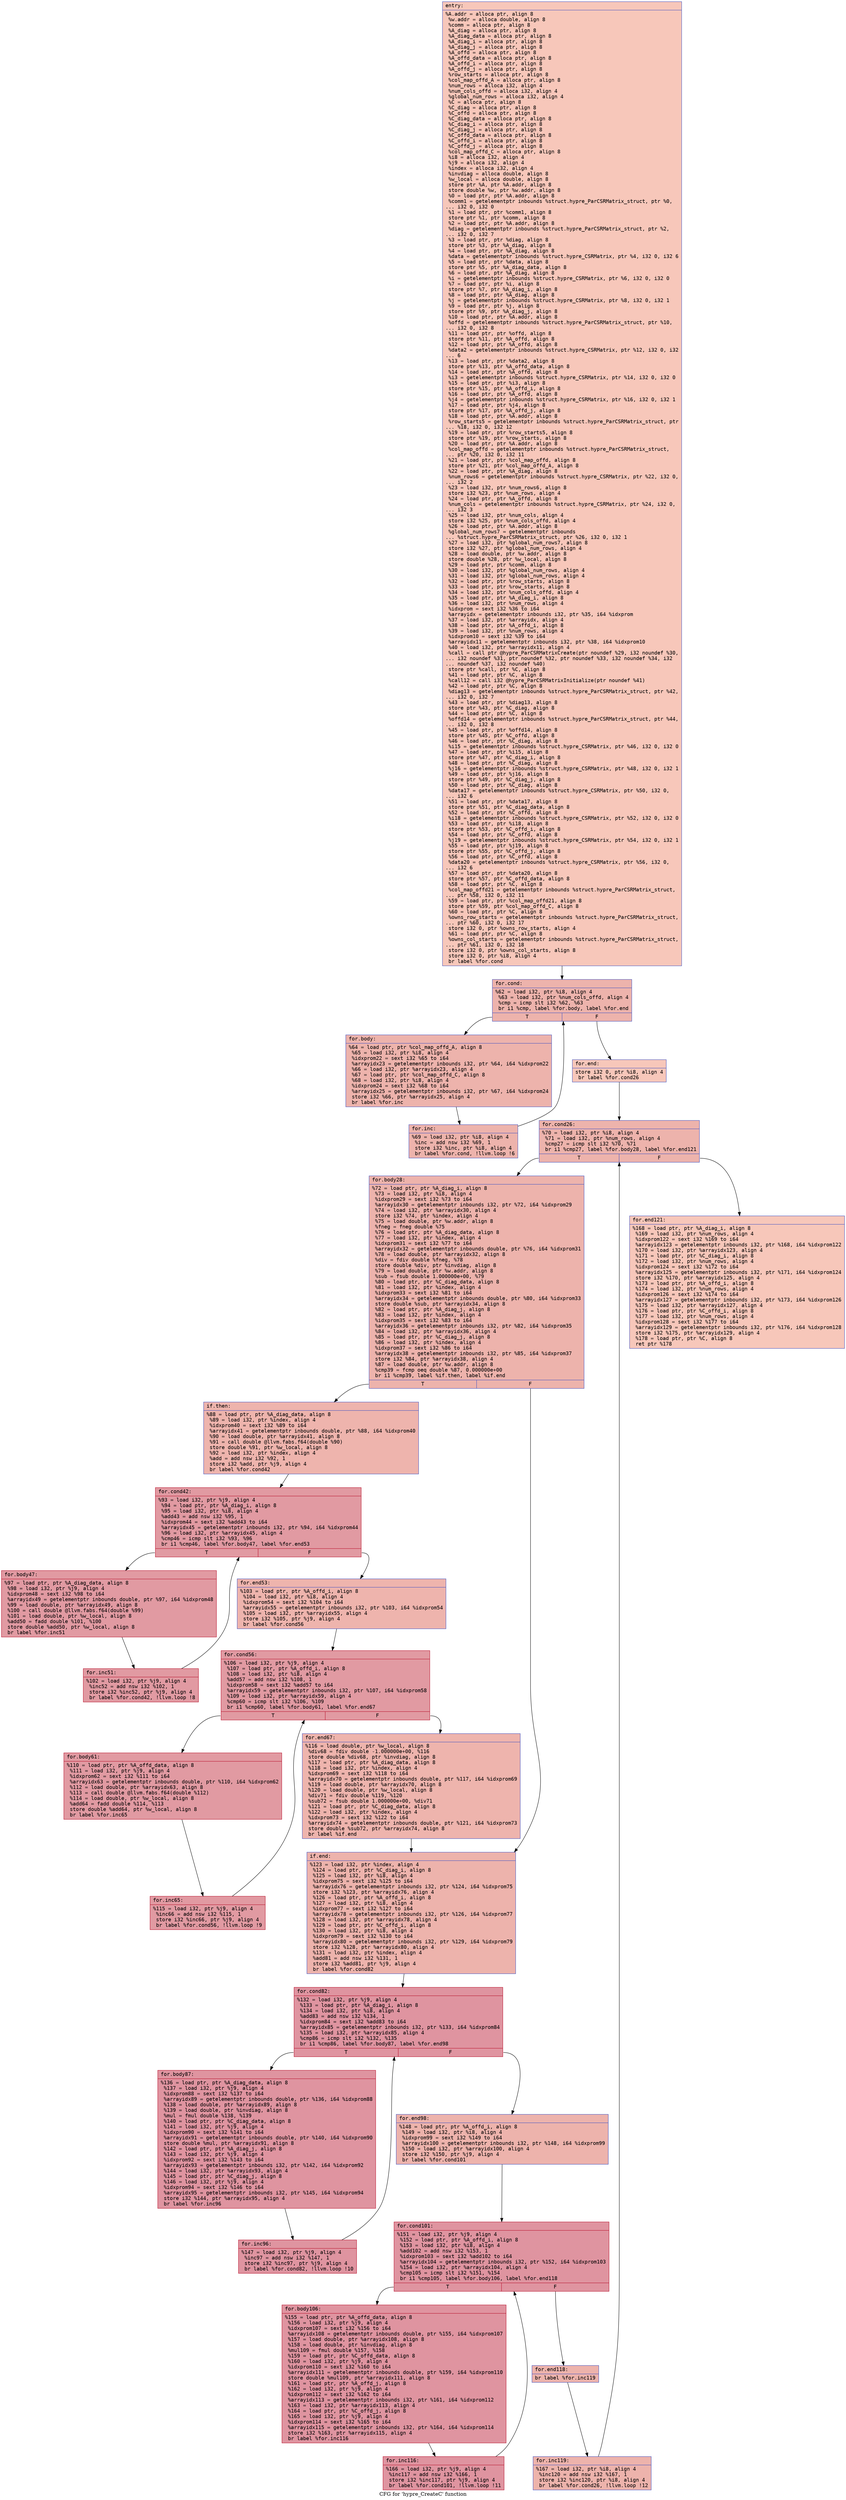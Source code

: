 digraph "CFG for 'hypre_CreateC' function" {
	label="CFG for 'hypre_CreateC' function";

	Node0x558f7a6d5780 [shape=record,color="#3d50c3ff", style=filled, fillcolor="#ec7f6370" fontname="Courier",label="{entry:\l|  %A.addr = alloca ptr, align 8\l  %w.addr = alloca double, align 8\l  %comm = alloca ptr, align 8\l  %A_diag = alloca ptr, align 8\l  %A_diag_data = alloca ptr, align 8\l  %A_diag_i = alloca ptr, align 8\l  %A_diag_j = alloca ptr, align 8\l  %A_offd = alloca ptr, align 8\l  %A_offd_data = alloca ptr, align 8\l  %A_offd_i = alloca ptr, align 8\l  %A_offd_j = alloca ptr, align 8\l  %row_starts = alloca ptr, align 8\l  %col_map_offd_A = alloca ptr, align 8\l  %num_rows = alloca i32, align 4\l  %num_cols_offd = alloca i32, align 4\l  %global_num_rows = alloca i32, align 4\l  %C = alloca ptr, align 8\l  %C_diag = alloca ptr, align 8\l  %C_offd = alloca ptr, align 8\l  %C_diag_data = alloca ptr, align 8\l  %C_diag_i = alloca ptr, align 8\l  %C_diag_j = alloca ptr, align 8\l  %C_offd_data = alloca ptr, align 8\l  %C_offd_i = alloca ptr, align 8\l  %C_offd_j = alloca ptr, align 8\l  %col_map_offd_C = alloca ptr, align 8\l  %i8 = alloca i32, align 4\l  %j9 = alloca i32, align 4\l  %index = alloca i32, align 4\l  %invdiag = alloca double, align 8\l  %w_local = alloca double, align 8\l  store ptr %A, ptr %A.addr, align 8\l  store double %w, ptr %w.addr, align 8\l  %0 = load ptr, ptr %A.addr, align 8\l  %comm1 = getelementptr inbounds %struct.hypre_ParCSRMatrix_struct, ptr %0,\l... i32 0, i32 0\l  %1 = load ptr, ptr %comm1, align 8\l  store ptr %1, ptr %comm, align 8\l  %2 = load ptr, ptr %A.addr, align 8\l  %diag = getelementptr inbounds %struct.hypre_ParCSRMatrix_struct, ptr %2,\l... i32 0, i32 7\l  %3 = load ptr, ptr %diag, align 8\l  store ptr %3, ptr %A_diag, align 8\l  %4 = load ptr, ptr %A_diag, align 8\l  %data = getelementptr inbounds %struct.hypre_CSRMatrix, ptr %4, i32 0, i32 6\l  %5 = load ptr, ptr %data, align 8\l  store ptr %5, ptr %A_diag_data, align 8\l  %6 = load ptr, ptr %A_diag, align 8\l  %i = getelementptr inbounds %struct.hypre_CSRMatrix, ptr %6, i32 0, i32 0\l  %7 = load ptr, ptr %i, align 8\l  store ptr %7, ptr %A_diag_i, align 8\l  %8 = load ptr, ptr %A_diag, align 8\l  %j = getelementptr inbounds %struct.hypre_CSRMatrix, ptr %8, i32 0, i32 1\l  %9 = load ptr, ptr %j, align 8\l  store ptr %9, ptr %A_diag_j, align 8\l  %10 = load ptr, ptr %A.addr, align 8\l  %offd = getelementptr inbounds %struct.hypre_ParCSRMatrix_struct, ptr %10,\l... i32 0, i32 8\l  %11 = load ptr, ptr %offd, align 8\l  store ptr %11, ptr %A_offd, align 8\l  %12 = load ptr, ptr %A_offd, align 8\l  %data2 = getelementptr inbounds %struct.hypre_CSRMatrix, ptr %12, i32 0, i32\l... 6\l  %13 = load ptr, ptr %data2, align 8\l  store ptr %13, ptr %A_offd_data, align 8\l  %14 = load ptr, ptr %A_offd, align 8\l  %i3 = getelementptr inbounds %struct.hypre_CSRMatrix, ptr %14, i32 0, i32 0\l  %15 = load ptr, ptr %i3, align 8\l  store ptr %15, ptr %A_offd_i, align 8\l  %16 = load ptr, ptr %A_offd, align 8\l  %j4 = getelementptr inbounds %struct.hypre_CSRMatrix, ptr %16, i32 0, i32 1\l  %17 = load ptr, ptr %j4, align 8\l  store ptr %17, ptr %A_offd_j, align 8\l  %18 = load ptr, ptr %A.addr, align 8\l  %row_starts5 = getelementptr inbounds %struct.hypre_ParCSRMatrix_struct, ptr\l... %18, i32 0, i32 12\l  %19 = load ptr, ptr %row_starts5, align 8\l  store ptr %19, ptr %row_starts, align 8\l  %20 = load ptr, ptr %A.addr, align 8\l  %col_map_offd = getelementptr inbounds %struct.hypre_ParCSRMatrix_struct,\l... ptr %20, i32 0, i32 11\l  %21 = load ptr, ptr %col_map_offd, align 8\l  store ptr %21, ptr %col_map_offd_A, align 8\l  %22 = load ptr, ptr %A_diag, align 8\l  %num_rows6 = getelementptr inbounds %struct.hypre_CSRMatrix, ptr %22, i32 0,\l... i32 2\l  %23 = load i32, ptr %num_rows6, align 8\l  store i32 %23, ptr %num_rows, align 4\l  %24 = load ptr, ptr %A_offd, align 8\l  %num_cols = getelementptr inbounds %struct.hypre_CSRMatrix, ptr %24, i32 0,\l... i32 3\l  %25 = load i32, ptr %num_cols, align 4\l  store i32 %25, ptr %num_cols_offd, align 4\l  %26 = load ptr, ptr %A.addr, align 8\l  %global_num_rows7 = getelementptr inbounds\l... %struct.hypre_ParCSRMatrix_struct, ptr %26, i32 0, i32 1\l  %27 = load i32, ptr %global_num_rows7, align 8\l  store i32 %27, ptr %global_num_rows, align 4\l  %28 = load double, ptr %w.addr, align 8\l  store double %28, ptr %w_local, align 8\l  %29 = load ptr, ptr %comm, align 8\l  %30 = load i32, ptr %global_num_rows, align 4\l  %31 = load i32, ptr %global_num_rows, align 4\l  %32 = load ptr, ptr %row_starts, align 8\l  %33 = load ptr, ptr %row_starts, align 8\l  %34 = load i32, ptr %num_cols_offd, align 4\l  %35 = load ptr, ptr %A_diag_i, align 8\l  %36 = load i32, ptr %num_rows, align 4\l  %idxprom = sext i32 %36 to i64\l  %arrayidx = getelementptr inbounds i32, ptr %35, i64 %idxprom\l  %37 = load i32, ptr %arrayidx, align 4\l  %38 = load ptr, ptr %A_offd_i, align 8\l  %39 = load i32, ptr %num_rows, align 4\l  %idxprom10 = sext i32 %39 to i64\l  %arrayidx11 = getelementptr inbounds i32, ptr %38, i64 %idxprom10\l  %40 = load i32, ptr %arrayidx11, align 4\l  %call = call ptr @hypre_ParCSRMatrixCreate(ptr noundef %29, i32 noundef %30,\l... i32 noundef %31, ptr noundef %32, ptr noundef %33, i32 noundef %34, i32\l... noundef %37, i32 noundef %40)\l  store ptr %call, ptr %C, align 8\l  %41 = load ptr, ptr %C, align 8\l  %call12 = call i32 @hypre_ParCSRMatrixInitialize(ptr noundef %41)\l  %42 = load ptr, ptr %C, align 8\l  %diag13 = getelementptr inbounds %struct.hypre_ParCSRMatrix_struct, ptr %42,\l... i32 0, i32 7\l  %43 = load ptr, ptr %diag13, align 8\l  store ptr %43, ptr %C_diag, align 8\l  %44 = load ptr, ptr %C, align 8\l  %offd14 = getelementptr inbounds %struct.hypre_ParCSRMatrix_struct, ptr %44,\l... i32 0, i32 8\l  %45 = load ptr, ptr %offd14, align 8\l  store ptr %45, ptr %C_offd, align 8\l  %46 = load ptr, ptr %C_diag, align 8\l  %i15 = getelementptr inbounds %struct.hypre_CSRMatrix, ptr %46, i32 0, i32 0\l  %47 = load ptr, ptr %i15, align 8\l  store ptr %47, ptr %C_diag_i, align 8\l  %48 = load ptr, ptr %C_diag, align 8\l  %j16 = getelementptr inbounds %struct.hypre_CSRMatrix, ptr %48, i32 0, i32 1\l  %49 = load ptr, ptr %j16, align 8\l  store ptr %49, ptr %C_diag_j, align 8\l  %50 = load ptr, ptr %C_diag, align 8\l  %data17 = getelementptr inbounds %struct.hypre_CSRMatrix, ptr %50, i32 0,\l... i32 6\l  %51 = load ptr, ptr %data17, align 8\l  store ptr %51, ptr %C_diag_data, align 8\l  %52 = load ptr, ptr %C_offd, align 8\l  %i18 = getelementptr inbounds %struct.hypre_CSRMatrix, ptr %52, i32 0, i32 0\l  %53 = load ptr, ptr %i18, align 8\l  store ptr %53, ptr %C_offd_i, align 8\l  %54 = load ptr, ptr %C_offd, align 8\l  %j19 = getelementptr inbounds %struct.hypre_CSRMatrix, ptr %54, i32 0, i32 1\l  %55 = load ptr, ptr %j19, align 8\l  store ptr %55, ptr %C_offd_j, align 8\l  %56 = load ptr, ptr %C_offd, align 8\l  %data20 = getelementptr inbounds %struct.hypre_CSRMatrix, ptr %56, i32 0,\l... i32 6\l  %57 = load ptr, ptr %data20, align 8\l  store ptr %57, ptr %C_offd_data, align 8\l  %58 = load ptr, ptr %C, align 8\l  %col_map_offd21 = getelementptr inbounds %struct.hypre_ParCSRMatrix_struct,\l... ptr %58, i32 0, i32 11\l  %59 = load ptr, ptr %col_map_offd21, align 8\l  store ptr %59, ptr %col_map_offd_C, align 8\l  %60 = load ptr, ptr %C, align 8\l  %owns_row_starts = getelementptr inbounds %struct.hypre_ParCSRMatrix_struct,\l... ptr %60, i32 0, i32 17\l  store i32 0, ptr %owns_row_starts, align 4\l  %61 = load ptr, ptr %C, align 8\l  %owns_col_starts = getelementptr inbounds %struct.hypre_ParCSRMatrix_struct,\l... ptr %61, i32 0, i32 18\l  store i32 0, ptr %owns_col_starts, align 8\l  store i32 0, ptr %i8, align 4\l  br label %for.cond\l}"];
	Node0x558f7a6d5780 -> Node0x558f7a706800[tooltip="entry -> for.cond\nProbability 100.00%" ];
	Node0x558f7a706800 [shape=record,color="#3d50c3ff", style=filled, fillcolor="#d6524470" fontname="Courier",label="{for.cond:\l|  %62 = load i32, ptr %i8, align 4\l  %63 = load i32, ptr %num_cols_offd, align 4\l  %cmp = icmp slt i32 %62, %63\l  br i1 %cmp, label %for.body, label %for.end\l|{<s0>T|<s1>F}}"];
	Node0x558f7a706800:s0 -> Node0x558f7a7069e0[tooltip="for.cond -> for.body\nProbability 96.88%" ];
	Node0x558f7a706800:s1 -> Node0x558f7a706a30[tooltip="for.cond -> for.end\nProbability 3.12%" ];
	Node0x558f7a7069e0 [shape=record,color="#3d50c3ff", style=filled, fillcolor="#d6524470" fontname="Courier",label="{for.body:\l|  %64 = load ptr, ptr %col_map_offd_A, align 8\l  %65 = load i32, ptr %i8, align 4\l  %idxprom22 = sext i32 %65 to i64\l  %arrayidx23 = getelementptr inbounds i32, ptr %64, i64 %idxprom22\l  %66 = load i32, ptr %arrayidx23, align 4\l  %67 = load ptr, ptr %col_map_offd_C, align 8\l  %68 = load i32, ptr %i8, align 4\l  %idxprom24 = sext i32 %68 to i64\l  %arrayidx25 = getelementptr inbounds i32, ptr %67, i64 %idxprom24\l  store i32 %66, ptr %arrayidx25, align 4\l  br label %for.inc\l}"];
	Node0x558f7a7069e0 -> Node0x558f7a707150[tooltip="for.body -> for.inc\nProbability 100.00%" ];
	Node0x558f7a707150 [shape=record,color="#3d50c3ff", style=filled, fillcolor="#d6524470" fontname="Courier",label="{for.inc:\l|  %69 = load i32, ptr %i8, align 4\l  %inc = add nsw i32 %69, 1\l  store i32 %inc, ptr %i8, align 4\l  br label %for.cond, !llvm.loop !6\l}"];
	Node0x558f7a707150 -> Node0x558f7a706800[tooltip="for.inc -> for.cond\nProbability 100.00%" ];
	Node0x558f7a706a30 [shape=record,color="#3d50c3ff", style=filled, fillcolor="#ec7f6370" fontname="Courier",label="{for.end:\l|  store i32 0, ptr %i8, align 4\l  br label %for.cond26\l}"];
	Node0x558f7a706a30 -> Node0x558f7a707660[tooltip="for.end -> for.cond26\nProbability 100.00%" ];
	Node0x558f7a707660 [shape=record,color="#3d50c3ff", style=filled, fillcolor="#d6524470" fontname="Courier",label="{for.cond26:\l|  %70 = load i32, ptr %i8, align 4\l  %71 = load i32, ptr %num_rows, align 4\l  %cmp27 = icmp slt i32 %70, %71\l  br i1 %cmp27, label %for.body28, label %for.end121\l|{<s0>T|<s1>F}}"];
	Node0x558f7a707660:s0 -> Node0x558f7a707900[tooltip="for.cond26 -> for.body28\nProbability 96.88%" ];
	Node0x558f7a707660:s1 -> Node0x558f7a707980[tooltip="for.cond26 -> for.end121\nProbability 3.12%" ];
	Node0x558f7a707900 [shape=record,color="#3d50c3ff", style=filled, fillcolor="#d6524470" fontname="Courier",label="{for.body28:\l|  %72 = load ptr, ptr %A_diag_i, align 8\l  %73 = load i32, ptr %i8, align 4\l  %idxprom29 = sext i32 %73 to i64\l  %arrayidx30 = getelementptr inbounds i32, ptr %72, i64 %idxprom29\l  %74 = load i32, ptr %arrayidx30, align 4\l  store i32 %74, ptr %index, align 4\l  %75 = load double, ptr %w.addr, align 8\l  %fneg = fneg double %75\l  %76 = load ptr, ptr %A_diag_data, align 8\l  %77 = load i32, ptr %index, align 4\l  %idxprom31 = sext i32 %77 to i64\l  %arrayidx32 = getelementptr inbounds double, ptr %76, i64 %idxprom31\l  %78 = load double, ptr %arrayidx32, align 8\l  %div = fdiv double %fneg, %78\l  store double %div, ptr %invdiag, align 8\l  %79 = load double, ptr %w.addr, align 8\l  %sub = fsub double 1.000000e+00, %79\l  %80 = load ptr, ptr %C_diag_data, align 8\l  %81 = load i32, ptr %index, align 4\l  %idxprom33 = sext i32 %81 to i64\l  %arrayidx34 = getelementptr inbounds double, ptr %80, i64 %idxprom33\l  store double %sub, ptr %arrayidx34, align 8\l  %82 = load ptr, ptr %A_diag_j, align 8\l  %83 = load i32, ptr %index, align 4\l  %idxprom35 = sext i32 %83 to i64\l  %arrayidx36 = getelementptr inbounds i32, ptr %82, i64 %idxprom35\l  %84 = load i32, ptr %arrayidx36, align 4\l  %85 = load ptr, ptr %C_diag_j, align 8\l  %86 = load i32, ptr %index, align 4\l  %idxprom37 = sext i32 %86 to i64\l  %arrayidx38 = getelementptr inbounds i32, ptr %85, i64 %idxprom37\l  store i32 %84, ptr %arrayidx38, align 4\l  %87 = load double, ptr %w.addr, align 8\l  %cmp39 = fcmp oeq double %87, 0.000000e+00\l  br i1 %cmp39, label %if.then, label %if.end\l|{<s0>T|<s1>F}}"];
	Node0x558f7a707900:s0 -> Node0x558f7a708f00[tooltip="for.body28 -> if.then\nProbability 62.50%" ];
	Node0x558f7a707900:s1 -> Node0x558f7a708f70[tooltip="for.body28 -> if.end\nProbability 37.50%" ];
	Node0x558f7a708f00 [shape=record,color="#3d50c3ff", style=filled, fillcolor="#d8564670" fontname="Courier",label="{if.then:\l|  %88 = load ptr, ptr %A_diag_data, align 8\l  %89 = load i32, ptr %index, align 4\l  %idxprom40 = sext i32 %89 to i64\l  %arrayidx41 = getelementptr inbounds double, ptr %88, i64 %idxprom40\l  %90 = load double, ptr %arrayidx41, align 8\l  %91 = call double @llvm.fabs.f64(double %90)\l  store double %91, ptr %w_local, align 8\l  %92 = load i32, ptr %index, align 4\l  %add = add nsw i32 %92, 1\l  store i32 %add, ptr %j9, align 4\l  br label %for.cond42\l}"];
	Node0x558f7a708f00 -> Node0x558f7a703be0[tooltip="if.then -> for.cond42\nProbability 100.00%" ];
	Node0x558f7a703be0 [shape=record,color="#b70d28ff", style=filled, fillcolor="#bb1b2c70" fontname="Courier",label="{for.cond42:\l|  %93 = load i32, ptr %j9, align 4\l  %94 = load ptr, ptr %A_diag_i, align 8\l  %95 = load i32, ptr %i8, align 4\l  %add43 = add nsw i32 %95, 1\l  %idxprom44 = sext i32 %add43 to i64\l  %arrayidx45 = getelementptr inbounds i32, ptr %94, i64 %idxprom44\l  %96 = load i32, ptr %arrayidx45, align 4\l  %cmp46 = icmp slt i32 %93, %96\l  br i1 %cmp46, label %for.body47, label %for.end53\l|{<s0>T|<s1>F}}"];
	Node0x558f7a703be0:s0 -> Node0x558f7a703dd0[tooltip="for.cond42 -> for.body47\nProbability 96.88%" ];
	Node0x558f7a703be0:s1 -> Node0x558f7a704ed0[tooltip="for.cond42 -> for.end53\nProbability 3.12%" ];
	Node0x558f7a703dd0 [shape=record,color="#b70d28ff", style=filled, fillcolor="#bb1b2c70" fontname="Courier",label="{for.body47:\l|  %97 = load ptr, ptr %A_diag_data, align 8\l  %98 = load i32, ptr %j9, align 4\l  %idxprom48 = sext i32 %98 to i64\l  %arrayidx49 = getelementptr inbounds double, ptr %97, i64 %idxprom48\l  %99 = load double, ptr %arrayidx49, align 8\l  %100 = call double @llvm.fabs.f64(double %99)\l  %101 = load double, ptr %w_local, align 8\l  %add50 = fadd double %101, %100\l  store double %add50, ptr %w_local, align 8\l  br label %for.inc51\l}"];
	Node0x558f7a703dd0 -> Node0x558f7a70b200[tooltip="for.body47 -> for.inc51\nProbability 100.00%" ];
	Node0x558f7a70b200 [shape=record,color="#b70d28ff", style=filled, fillcolor="#bb1b2c70" fontname="Courier",label="{for.inc51:\l|  %102 = load i32, ptr %j9, align 4\l  %inc52 = add nsw i32 %102, 1\l  store i32 %inc52, ptr %j9, align 4\l  br label %for.cond42, !llvm.loop !8\l}"];
	Node0x558f7a70b200 -> Node0x558f7a703be0[tooltip="for.inc51 -> for.cond42\nProbability 100.00%" ];
	Node0x558f7a704ed0 [shape=record,color="#3d50c3ff", style=filled, fillcolor="#d8564670" fontname="Courier",label="{for.end53:\l|  %103 = load ptr, ptr %A_offd_i, align 8\l  %104 = load i32, ptr %i8, align 4\l  %idxprom54 = sext i32 %104 to i64\l  %arrayidx55 = getelementptr inbounds i32, ptr %103, i64 %idxprom54\l  %105 = load i32, ptr %arrayidx55, align 4\l  store i32 %105, ptr %j9, align 4\l  br label %for.cond56\l}"];
	Node0x558f7a704ed0 -> Node0x558f7a70ba10[tooltip="for.end53 -> for.cond56\nProbability 100.00%" ];
	Node0x558f7a70ba10 [shape=record,color="#b70d28ff", style=filled, fillcolor="#bb1b2c70" fontname="Courier",label="{for.cond56:\l|  %106 = load i32, ptr %j9, align 4\l  %107 = load ptr, ptr %A_offd_i, align 8\l  %108 = load i32, ptr %i8, align 4\l  %add57 = add nsw i32 %108, 1\l  %idxprom58 = sext i32 %add57 to i64\l  %arrayidx59 = getelementptr inbounds i32, ptr %107, i64 %idxprom58\l  %109 = load i32, ptr %arrayidx59, align 4\l  %cmp60 = icmp slt i32 %106, %109\l  br i1 %cmp60, label %for.body61, label %for.end67\l|{<s0>T|<s1>F}}"];
	Node0x558f7a70ba10:s0 -> Node0x558f7a70bfd0[tooltip="for.cond56 -> for.body61\nProbability 96.88%" ];
	Node0x558f7a70ba10:s1 -> Node0x558f7a70c050[tooltip="for.cond56 -> for.end67\nProbability 3.12%" ];
	Node0x558f7a70bfd0 [shape=record,color="#b70d28ff", style=filled, fillcolor="#bb1b2c70" fontname="Courier",label="{for.body61:\l|  %110 = load ptr, ptr %A_offd_data, align 8\l  %111 = load i32, ptr %j9, align 4\l  %idxprom62 = sext i32 %111 to i64\l  %arrayidx63 = getelementptr inbounds double, ptr %110, i64 %idxprom62\l  %112 = load double, ptr %arrayidx63, align 8\l  %113 = call double @llvm.fabs.f64(double %112)\l  %114 = load double, ptr %w_local, align 8\l  %add64 = fadd double %114, %113\l  store double %add64, ptr %w_local, align 8\l  br label %for.inc65\l}"];
	Node0x558f7a70bfd0 -> Node0x558f7a70c730[tooltip="for.body61 -> for.inc65\nProbability 100.00%" ];
	Node0x558f7a70c730 [shape=record,color="#b70d28ff", style=filled, fillcolor="#bb1b2c70" fontname="Courier",label="{for.inc65:\l|  %115 = load i32, ptr %j9, align 4\l  %inc66 = add nsw i32 %115, 1\l  store i32 %inc66, ptr %j9, align 4\l  br label %for.cond56, !llvm.loop !9\l}"];
	Node0x558f7a70c730 -> Node0x558f7a70ba10[tooltip="for.inc65 -> for.cond56\nProbability 100.00%" ];
	Node0x558f7a70c050 [shape=record,color="#3d50c3ff", style=filled, fillcolor="#d8564670" fontname="Courier",label="{for.end67:\l|  %116 = load double, ptr %w_local, align 8\l  %div68 = fdiv double -1.000000e+00, %116\l  store double %div68, ptr %invdiag, align 8\l  %117 = load ptr, ptr %A_diag_data, align 8\l  %118 = load i32, ptr %index, align 4\l  %idxprom69 = sext i32 %118 to i64\l  %arrayidx70 = getelementptr inbounds double, ptr %117, i64 %idxprom69\l  %119 = load double, ptr %arrayidx70, align 8\l  %120 = load double, ptr %w_local, align 8\l  %div71 = fdiv double %119, %120\l  %sub72 = fsub double 1.000000e+00, %div71\l  %121 = load ptr, ptr %C_diag_data, align 8\l  %122 = load i32, ptr %index, align 4\l  %idxprom73 = sext i32 %122 to i64\l  %arrayidx74 = getelementptr inbounds double, ptr %121, i64 %idxprom73\l  store double %sub72, ptr %arrayidx74, align 8\l  br label %if.end\l}"];
	Node0x558f7a70c050 -> Node0x558f7a708f70[tooltip="for.end67 -> if.end\nProbability 100.00%" ];
	Node0x558f7a708f70 [shape=record,color="#3d50c3ff", style=filled, fillcolor="#d6524470" fontname="Courier",label="{if.end:\l|  %123 = load i32, ptr %index, align 4\l  %124 = load ptr, ptr %C_diag_i, align 8\l  %125 = load i32, ptr %i8, align 4\l  %idxprom75 = sext i32 %125 to i64\l  %arrayidx76 = getelementptr inbounds i32, ptr %124, i64 %idxprom75\l  store i32 %123, ptr %arrayidx76, align 4\l  %126 = load ptr, ptr %A_offd_i, align 8\l  %127 = load i32, ptr %i8, align 4\l  %idxprom77 = sext i32 %127 to i64\l  %arrayidx78 = getelementptr inbounds i32, ptr %126, i64 %idxprom77\l  %128 = load i32, ptr %arrayidx78, align 4\l  %129 = load ptr, ptr %C_offd_i, align 8\l  %130 = load i32, ptr %i8, align 4\l  %idxprom79 = sext i32 %130 to i64\l  %arrayidx80 = getelementptr inbounds i32, ptr %129, i64 %idxprom79\l  store i32 %128, ptr %arrayidx80, align 4\l  %131 = load i32, ptr %index, align 4\l  %add81 = add nsw i32 %131, 1\l  store i32 %add81, ptr %j9, align 4\l  br label %for.cond82\l}"];
	Node0x558f7a708f70 -> Node0x558f7a70e170[tooltip="if.end -> for.cond82\nProbability 100.00%" ];
	Node0x558f7a70e170 [shape=record,color="#b70d28ff", style=filled, fillcolor="#b70d2870" fontname="Courier",label="{for.cond82:\l|  %132 = load i32, ptr %j9, align 4\l  %133 = load ptr, ptr %A_diag_i, align 8\l  %134 = load i32, ptr %i8, align 4\l  %add83 = add nsw i32 %134, 1\l  %idxprom84 = sext i32 %add83 to i64\l  %arrayidx85 = getelementptr inbounds i32, ptr %133, i64 %idxprom84\l  %135 = load i32, ptr %arrayidx85, align 4\l  %cmp86 = icmp slt i32 %132, %135\l  br i1 %cmp86, label %for.body87, label %for.end98\l|{<s0>T|<s1>F}}"];
	Node0x558f7a70e170:s0 -> Node0x558f7a70e730[tooltip="for.cond82 -> for.body87\nProbability 96.88%" ];
	Node0x558f7a70e170:s1 -> Node0x558f7a70e7b0[tooltip="for.cond82 -> for.end98\nProbability 3.12%" ];
	Node0x558f7a70e730 [shape=record,color="#b70d28ff", style=filled, fillcolor="#b70d2870" fontname="Courier",label="{for.body87:\l|  %136 = load ptr, ptr %A_diag_data, align 8\l  %137 = load i32, ptr %j9, align 4\l  %idxprom88 = sext i32 %137 to i64\l  %arrayidx89 = getelementptr inbounds double, ptr %136, i64 %idxprom88\l  %138 = load double, ptr %arrayidx89, align 8\l  %139 = load double, ptr %invdiag, align 8\l  %mul = fmul double %138, %139\l  %140 = load ptr, ptr %C_diag_data, align 8\l  %141 = load i32, ptr %j9, align 4\l  %idxprom90 = sext i32 %141 to i64\l  %arrayidx91 = getelementptr inbounds double, ptr %140, i64 %idxprom90\l  store double %mul, ptr %arrayidx91, align 8\l  %142 = load ptr, ptr %A_diag_j, align 8\l  %143 = load i32, ptr %j9, align 4\l  %idxprom92 = sext i32 %143 to i64\l  %arrayidx93 = getelementptr inbounds i32, ptr %142, i64 %idxprom92\l  %144 = load i32, ptr %arrayidx93, align 4\l  %145 = load ptr, ptr %C_diag_j, align 8\l  %146 = load i32, ptr %j9, align 4\l  %idxprom94 = sext i32 %146 to i64\l  %arrayidx95 = getelementptr inbounds i32, ptr %145, i64 %idxprom94\l  store i32 %144, ptr %arrayidx95, align 4\l  br label %for.inc96\l}"];
	Node0x558f7a70e730 -> Node0x558f7a70f610[tooltip="for.body87 -> for.inc96\nProbability 100.00%" ];
	Node0x558f7a70f610 [shape=record,color="#b70d28ff", style=filled, fillcolor="#b70d2870" fontname="Courier",label="{for.inc96:\l|  %147 = load i32, ptr %j9, align 4\l  %inc97 = add nsw i32 %147, 1\l  store i32 %inc97, ptr %j9, align 4\l  br label %for.cond82, !llvm.loop !10\l}"];
	Node0x558f7a70f610 -> Node0x558f7a70e170[tooltip="for.inc96 -> for.cond82\nProbability 100.00%" ];
	Node0x558f7a70e7b0 [shape=record,color="#3d50c3ff", style=filled, fillcolor="#d6524470" fontname="Courier",label="{for.end98:\l|  %148 = load ptr, ptr %A_offd_i, align 8\l  %149 = load i32, ptr %i8, align 4\l  %idxprom99 = sext i32 %149 to i64\l  %arrayidx100 = getelementptr inbounds i32, ptr %148, i64 %idxprom99\l  %150 = load i32, ptr %arrayidx100, align 4\l  store i32 %150, ptr %j9, align 4\l  br label %for.cond101\l}"];
	Node0x558f7a70e7b0 -> Node0x558f7a70fe20[tooltip="for.end98 -> for.cond101\nProbability 100.00%" ];
	Node0x558f7a70fe20 [shape=record,color="#b70d28ff", style=filled, fillcolor="#b70d2870" fontname="Courier",label="{for.cond101:\l|  %151 = load i32, ptr %j9, align 4\l  %152 = load ptr, ptr %A_offd_i, align 8\l  %153 = load i32, ptr %i8, align 4\l  %add102 = add nsw i32 %153, 1\l  %idxprom103 = sext i32 %add102 to i64\l  %arrayidx104 = getelementptr inbounds i32, ptr %152, i64 %idxprom103\l  %154 = load i32, ptr %arrayidx104, align 4\l  %cmp105 = icmp slt i32 %151, %154\l  br i1 %cmp105, label %for.body106, label %for.end118\l|{<s0>T|<s1>F}}"];
	Node0x558f7a70fe20:s0 -> Node0x558f7a7103e0[tooltip="for.cond101 -> for.body106\nProbability 96.88%" ];
	Node0x558f7a70fe20:s1 -> Node0x558f7a710460[tooltip="for.cond101 -> for.end118\nProbability 3.12%" ];
	Node0x558f7a7103e0 [shape=record,color="#b70d28ff", style=filled, fillcolor="#b70d2870" fontname="Courier",label="{for.body106:\l|  %155 = load ptr, ptr %A_offd_data, align 8\l  %156 = load i32, ptr %j9, align 4\l  %idxprom107 = sext i32 %156 to i64\l  %arrayidx108 = getelementptr inbounds double, ptr %155, i64 %idxprom107\l  %157 = load double, ptr %arrayidx108, align 8\l  %158 = load double, ptr %invdiag, align 8\l  %mul109 = fmul double %157, %158\l  %159 = load ptr, ptr %C_offd_data, align 8\l  %160 = load i32, ptr %j9, align 4\l  %idxprom110 = sext i32 %160 to i64\l  %arrayidx111 = getelementptr inbounds double, ptr %159, i64 %idxprom110\l  store double %mul109, ptr %arrayidx111, align 8\l  %161 = load ptr, ptr %A_offd_j, align 8\l  %162 = load i32, ptr %j9, align 4\l  %idxprom112 = sext i32 %162 to i64\l  %arrayidx113 = getelementptr inbounds i32, ptr %161, i64 %idxprom112\l  %163 = load i32, ptr %arrayidx113, align 4\l  %164 = load ptr, ptr %C_offd_j, align 8\l  %165 = load i32, ptr %j9, align 4\l  %idxprom114 = sext i32 %165 to i64\l  %arrayidx115 = getelementptr inbounds i32, ptr %164, i64 %idxprom114\l  store i32 %163, ptr %arrayidx115, align 4\l  br label %for.inc116\l}"];
	Node0x558f7a7103e0 -> Node0x558f7a7112c0[tooltip="for.body106 -> for.inc116\nProbability 100.00%" ];
	Node0x558f7a7112c0 [shape=record,color="#b70d28ff", style=filled, fillcolor="#b70d2870" fontname="Courier",label="{for.inc116:\l|  %166 = load i32, ptr %j9, align 4\l  %inc117 = add nsw i32 %166, 1\l  store i32 %inc117, ptr %j9, align 4\l  br label %for.cond101, !llvm.loop !11\l}"];
	Node0x558f7a7112c0 -> Node0x558f7a70fe20[tooltip="for.inc116 -> for.cond101\nProbability 100.00%" ];
	Node0x558f7a710460 [shape=record,color="#3d50c3ff", style=filled, fillcolor="#d6524470" fontname="Courier",label="{for.end118:\l|  br label %for.inc119\l}"];
	Node0x558f7a710460 -> Node0x558f7a711740[tooltip="for.end118 -> for.inc119\nProbability 100.00%" ];
	Node0x558f7a711740 [shape=record,color="#3d50c3ff", style=filled, fillcolor="#d6524470" fontname="Courier",label="{for.inc119:\l|  %167 = load i32, ptr %i8, align 4\l  %inc120 = add nsw i32 %167, 1\l  store i32 %inc120, ptr %i8, align 4\l  br label %for.cond26, !llvm.loop !12\l}"];
	Node0x558f7a711740 -> Node0x558f7a707660[tooltip="for.inc119 -> for.cond26\nProbability 100.00%" ];
	Node0x558f7a707980 [shape=record,color="#3d50c3ff", style=filled, fillcolor="#ec7f6370" fontname="Courier",label="{for.end121:\l|  %168 = load ptr, ptr %A_diag_i, align 8\l  %169 = load i32, ptr %num_rows, align 4\l  %idxprom122 = sext i32 %169 to i64\l  %arrayidx123 = getelementptr inbounds i32, ptr %168, i64 %idxprom122\l  %170 = load i32, ptr %arrayidx123, align 4\l  %171 = load ptr, ptr %C_diag_i, align 8\l  %172 = load i32, ptr %num_rows, align 4\l  %idxprom124 = sext i32 %172 to i64\l  %arrayidx125 = getelementptr inbounds i32, ptr %171, i64 %idxprom124\l  store i32 %170, ptr %arrayidx125, align 4\l  %173 = load ptr, ptr %A_offd_i, align 8\l  %174 = load i32, ptr %num_rows, align 4\l  %idxprom126 = sext i32 %174 to i64\l  %arrayidx127 = getelementptr inbounds i32, ptr %173, i64 %idxprom126\l  %175 = load i32, ptr %arrayidx127, align 4\l  %176 = load ptr, ptr %C_offd_i, align 8\l  %177 = load i32, ptr %num_rows, align 4\l  %idxprom128 = sext i32 %177 to i64\l  %arrayidx129 = getelementptr inbounds i32, ptr %176, i64 %idxprom128\l  store i32 %175, ptr %arrayidx129, align 4\l  %178 = load ptr, ptr %C, align 8\l  ret ptr %178\l}"];
}
